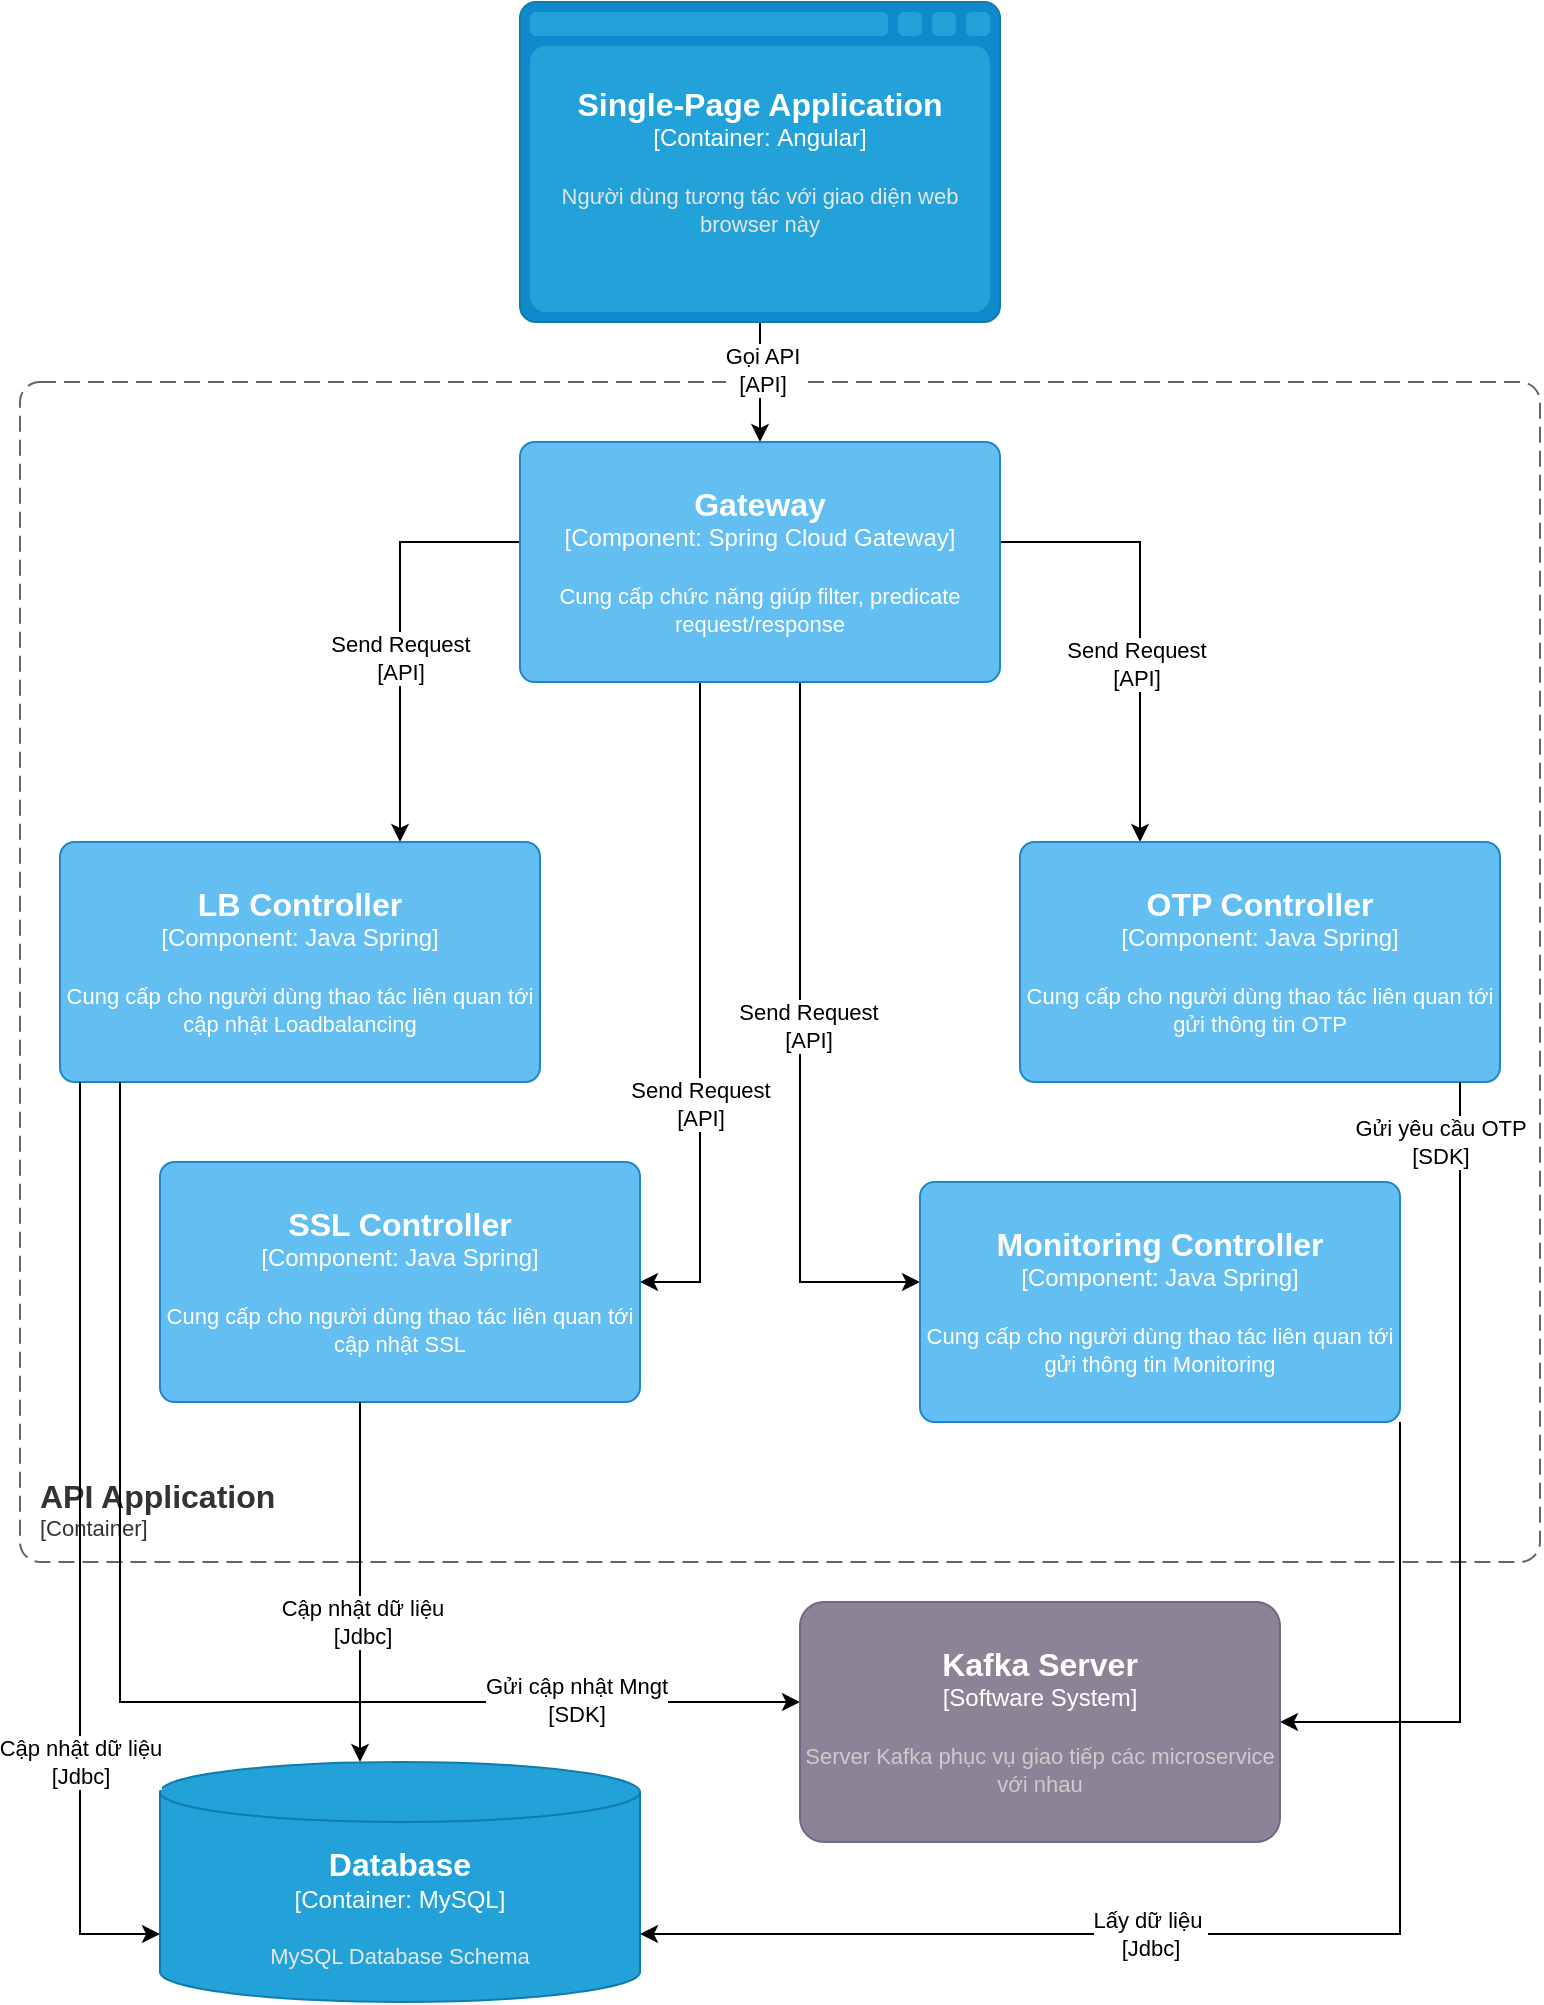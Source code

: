 <mxfile version="20.8.20" type="github">
  <diagram name="Page-1" id="Vp3UtgJeincbFoOHIrKj">
    <mxGraphModel dx="1195" dy="663" grid="1" gridSize="10" guides="1" tooltips="1" connect="1" arrows="1" fold="1" page="1" pageScale="1" pageWidth="850" pageHeight="1100" math="0" shadow="0">
      <root>
        <mxCell id="0" />
        <mxCell id="1" parent="0" />
        <object placeholders="1" c4Name="API Application" c4Type="ContainerScopeBoundary" c4Application="Container" label="&lt;font style=&quot;font-size: 16px&quot;&gt;&lt;b&gt;&lt;div style=&quot;text-align: left&quot;&gt;%c4Name%&lt;/div&gt;&lt;/b&gt;&lt;/font&gt;&lt;div style=&quot;text-align: left&quot;&gt;[%c4Application%]&lt;/div&gt;" id="2WhYnMmV4vYpmS79WB0W-1">
          <mxCell style="rounded=1;fontSize=11;whiteSpace=wrap;html=1;dashed=1;arcSize=20;fillColor=none;strokeColor=#666666;fontColor=#333333;labelBackgroundColor=none;align=left;verticalAlign=bottom;labelBorderColor=none;spacingTop=0;spacing=10;dashPattern=8 4;metaEdit=1;rotatable=0;perimeter=rectanglePerimeter;noLabel=0;labelPadding=0;allowArrows=0;connectable=0;expand=0;recursiveResize=0;editable=1;pointerEvents=0;absoluteArcSize=1;points=[[0.25,0,0],[0.5,0,0],[0.75,0,0],[1,0.25,0],[1,0.5,0],[1,0.75,0],[0.75,1,0],[0.5,1,0],[0.25,1,0],[0,0.75,0],[0,0.5,0],[0,0.25,0]];" parent="1" vertex="1">
            <mxGeometry x="130" y="200" width="760" height="590" as="geometry" />
          </mxCell>
        </object>
        <mxCell id="2WhYnMmV4vYpmS79WB0W-2" style="edgeStyle=orthogonalEdgeStyle;rounded=0;orthogonalLoop=1;jettySize=auto;html=1;" parent="1" target="2WhYnMmV4vYpmS79WB0W-9" edge="1">
          <mxGeometry relative="1" as="geometry">
            <Array as="points">
              <mxPoint x="320" y="280" />
            </Array>
            <mxPoint x="380" y="280" as="sourcePoint" />
          </mxGeometry>
        </mxCell>
        <mxCell id="2WhYnMmV4vYpmS79WB0W-3" value="Send Request&lt;br style=&quot;border-color: var(--border-color);&quot;&gt;[API]" style="edgeLabel;html=1;align=center;verticalAlign=middle;resizable=0;points=[];" parent="2WhYnMmV4vYpmS79WB0W-2" vertex="1" connectable="0">
          <mxGeometry x="0.119" relative="1" as="geometry">
            <mxPoint as="offset" />
          </mxGeometry>
        </mxCell>
        <mxCell id="2WhYnMmV4vYpmS79WB0W-4" style="edgeStyle=orthogonalEdgeStyle;rounded=0;orthogonalLoop=1;jettySize=auto;html=1;" parent="1" target="2WhYnMmV4vYpmS79WB0W-12" edge="1">
          <mxGeometry relative="1" as="geometry">
            <Array as="points">
              <mxPoint x="690" y="280" />
            </Array>
            <mxPoint x="620" y="280" as="sourcePoint" />
          </mxGeometry>
        </mxCell>
        <mxCell id="2WhYnMmV4vYpmS79WB0W-5" value="Send Request&lt;br style=&quot;border-color: var(--border-color);&quot;&gt;[API]" style="edgeLabel;html=1;align=center;verticalAlign=middle;resizable=0;points=[];" parent="2WhYnMmV4vYpmS79WB0W-4" vertex="1" connectable="0">
          <mxGeometry x="0.352" y="-2" relative="1" as="geometry">
            <mxPoint y="-18" as="offset" />
          </mxGeometry>
        </mxCell>
        <mxCell id="2WhYnMmV4vYpmS79WB0W-33" style="edgeStyle=orthogonalEdgeStyle;rounded=0;orthogonalLoop=1;jettySize=auto;html=1;" parent="1" target="2WhYnMmV4vYpmS79WB0W-25" edge="1">
          <mxGeometry relative="1" as="geometry">
            <Array as="points">
              <mxPoint x="470" y="650" />
            </Array>
            <mxPoint x="470" y="350" as="sourcePoint" />
          </mxGeometry>
        </mxCell>
        <mxCell id="2WhYnMmV4vYpmS79WB0W-34" value="Send Request&lt;br style=&quot;border-color: var(--border-color);&quot;&gt;[API]" style="edgeLabel;html=1;align=center;verticalAlign=middle;resizable=0;points=[];" parent="2WhYnMmV4vYpmS79WB0W-33" vertex="1" connectable="0">
          <mxGeometry x="-0.378" y="3" relative="1" as="geometry">
            <mxPoint x="-3" y="108" as="offset" />
          </mxGeometry>
        </mxCell>
        <mxCell id="2WhYnMmV4vYpmS79WB0W-35" style="edgeStyle=orthogonalEdgeStyle;rounded=0;orthogonalLoop=1;jettySize=auto;html=1;" parent="1" target="2WhYnMmV4vYpmS79WB0W-29" edge="1">
          <mxGeometry relative="1" as="geometry">
            <Array as="points">
              <mxPoint x="520" y="650" />
            </Array>
            <mxPoint x="520" y="350" as="sourcePoint" />
          </mxGeometry>
        </mxCell>
        <mxCell id="2WhYnMmV4vYpmS79WB0W-36" value="Send Request&lt;br style=&quot;border-color: var(--border-color);&quot;&gt;[API]" style="edgeLabel;html=1;align=center;verticalAlign=middle;resizable=0;points=[];" parent="2WhYnMmV4vYpmS79WB0W-35" vertex="1" connectable="0">
          <mxGeometry x="-0.047" y="4" relative="1" as="geometry">
            <mxPoint as="offset" />
          </mxGeometry>
        </mxCell>
        <object placeholders="1" c4Name="LB Controller" c4Type="Component" c4Technology="Java Spring" c4Description="Cung cấp cho người dùng thao tác liên quan tới cập nhật Loadbalancing" label="&lt;font style=&quot;font-size: 16px&quot;&gt;&lt;b&gt;%c4Name%&lt;/b&gt;&lt;/font&gt;&lt;div&gt;[%c4Type%: %c4Technology%]&lt;/div&gt;&lt;br&gt;&lt;div&gt;&lt;font style=&quot;font-size: 11px&quot;&gt;%c4Description%&lt;/font&gt;&lt;/div&gt;" id="2WhYnMmV4vYpmS79WB0W-9">
          <mxCell style="rounded=1;whiteSpace=wrap;html=1;labelBackgroundColor=none;fillColor=#63BEF2;fontColor=#ffffff;align=center;arcSize=6;strokeColor=#2086C9;metaEdit=1;resizable=0;points=[[0.25,0,0],[0.5,0,0],[0.75,0,0],[1,0.25,0],[1,0.5,0],[1,0.75,0],[0.75,1,0],[0.5,1,0],[0.25,1,0],[0,0.75,0],[0,0.5,0],[0,0.25,0]];" parent="1" vertex="1">
            <mxGeometry x="150" y="430" width="240" height="120" as="geometry" />
          </mxCell>
        </object>
        <object placeholders="1" c4Name="OTP Controller" c4Type="Component" c4Technology="Java Spring" c4Description="Cung cấp cho người dùng thao tác liên quan tới gửi thông tin OTP" label="&lt;font style=&quot;font-size: 16px&quot;&gt;&lt;b&gt;%c4Name%&lt;/b&gt;&lt;/font&gt;&lt;div&gt;[%c4Type%: %c4Technology%]&lt;/div&gt;&lt;br&gt;&lt;div&gt;&lt;font style=&quot;font-size: 11px&quot;&gt;%c4Description%&lt;/font&gt;&lt;/div&gt;" id="2WhYnMmV4vYpmS79WB0W-12">
          <mxCell style="rounded=1;whiteSpace=wrap;html=1;labelBackgroundColor=none;fillColor=#63BEF2;fontColor=#ffffff;align=center;arcSize=6;strokeColor=#2086C9;metaEdit=1;resizable=0;points=[[0.25,0,0],[0.5,0,0],[0.75,0,0],[1,0.25,0],[1,0.5,0],[1,0.75,0],[0.75,1,0],[0.5,1,0],[0.25,1,0],[0,0.75,0],[0,0.5,0],[0,0.25,0]];" parent="1" vertex="1">
            <mxGeometry x="630" y="430" width="240" height="120" as="geometry" />
          </mxCell>
        </object>
        <object placeholders="1" c4Type="Database" c4Container="Container" c4Technology="MySQL" c4Description="MySQL Database Schema" label="&lt;font style=&quot;font-size: 16px&quot;&gt;&lt;b&gt;%c4Type%&lt;/b&gt;&lt;/font&gt;&lt;div&gt;[%c4Container%:&amp;nbsp;%c4Technology%]&lt;/div&gt;&lt;br&gt;&lt;div&gt;&lt;font style=&quot;font-size: 11px&quot;&gt;&lt;font color=&quot;#E6E6E6&quot;&gt;%c4Description%&lt;/font&gt;&lt;/div&gt;" id="2WhYnMmV4vYpmS79WB0W-13">
          <mxCell style="shape=cylinder3;size=15;whiteSpace=wrap;html=1;boundedLbl=1;rounded=0;labelBackgroundColor=none;fillColor=#23A2D9;fontSize=12;fontColor=#ffffff;align=center;strokeColor=#0E7DAD;metaEdit=1;points=[[0.5,0,0],[1,0.25,0],[1,0.5,0],[1,0.75,0],[0.5,1,0],[0,0.75,0],[0,0.5,0],[0,0.25,0]];resizable=0;" parent="1" vertex="1">
            <mxGeometry x="200" y="890.0" width="240" height="120" as="geometry" />
          </mxCell>
        </object>
        <mxCell id="2WhYnMmV4vYpmS79WB0W-14" style="edgeStyle=orthogonalEdgeStyle;rounded=0;orthogonalLoop=1;jettySize=auto;html=1;" parent="1" source="2WhYnMmV4vYpmS79WB0W-9" target="2WhYnMmV4vYpmS79WB0W-13" edge="1">
          <mxGeometry relative="1" as="geometry">
            <Array as="points">
              <mxPoint x="160" y="976" />
            </Array>
            <mxPoint x="-159.941" y="550.0" as="sourcePoint" />
          </mxGeometry>
        </mxCell>
        <mxCell id="2WhYnMmV4vYpmS79WB0W-15" value="Cập nhật dữ liệu&lt;br style=&quot;border-color: var(--border-color);&quot;&gt;[Jdbc]" style="edgeLabel;html=1;align=center;verticalAlign=middle;resizable=0;points=[];" parent="2WhYnMmV4vYpmS79WB0W-14" vertex="1" connectable="0">
          <mxGeometry x="0.666" y="-1" relative="1" as="geometry">
            <mxPoint x="1" y="-48" as="offset" />
          </mxGeometry>
        </mxCell>
        <mxCell id="2WhYnMmV4vYpmS79WB0W-16" style="edgeStyle=orthogonalEdgeStyle;rounded=0;orthogonalLoop=1;jettySize=auto;html=1;" parent="1" source="2WhYnMmV4vYpmS79WB0W-9" target="2WhYnMmV4vYpmS79WB0W-22" edge="1">
          <mxGeometry relative="1" as="geometry">
            <Array as="points">
              <mxPoint x="180" y="860" />
            </Array>
            <mxPoint x="-139.941" y="550.0" as="sourcePoint" />
          </mxGeometry>
        </mxCell>
        <mxCell id="2WhYnMmV4vYpmS79WB0W-17" value="Gửi cập nhật Mngt&lt;br&gt;[SDK]" style="edgeLabel;html=1;align=center;verticalAlign=middle;resizable=0;points=[];" parent="2WhYnMmV4vYpmS79WB0W-16" vertex="1" connectable="0">
          <mxGeometry x="0.379" y="1" relative="1" as="geometry">
            <mxPoint x="90" as="offset" />
          </mxGeometry>
        </mxCell>
        <mxCell id="2WhYnMmV4vYpmS79WB0W-19" style="edgeStyle=orthogonalEdgeStyle;rounded=0;orthogonalLoop=1;jettySize=auto;html=1;" parent="1" source="2WhYnMmV4vYpmS79WB0W-12" target="2WhYnMmV4vYpmS79WB0W-22" edge="1">
          <mxGeometry relative="1" as="geometry">
            <Array as="points">
              <mxPoint x="850" y="870" />
            </Array>
            <mxPoint x="1190.059" y="550.0" as="sourcePoint" />
          </mxGeometry>
        </mxCell>
        <mxCell id="2WhYnMmV4vYpmS79WB0W-20" value="Gửi yêu cầu OTP&lt;br&gt;[SDK]" style="edgeLabel;html=1;align=center;verticalAlign=middle;resizable=0;points=[];" parent="2WhYnMmV4vYpmS79WB0W-19" vertex="1" connectable="0">
          <mxGeometry x="0.488" relative="1" as="geometry">
            <mxPoint x="-10" y="-275" as="offset" />
          </mxGeometry>
        </mxCell>
        <object placeholders="1" c4Name="Kafka Server" c4Type="Software System" c4Description="Server Kafka phục vụ giao tiếp các microservice với nhau" label="&lt;font style=&quot;font-size: 16px&quot;&gt;&lt;b&gt;%c4Name%&lt;/b&gt;&lt;/font&gt;&lt;div&gt;[%c4Type%]&lt;/div&gt;&lt;br&gt;&lt;div&gt;&lt;font style=&quot;font-size: 11px&quot;&gt;&lt;font color=&quot;#cccccc&quot;&gt;%c4Description%&lt;/font&gt;&lt;/div&gt;" id="2WhYnMmV4vYpmS79WB0W-22">
          <mxCell style="rounded=1;whiteSpace=wrap;html=1;labelBackgroundColor=none;fillColor=#8C8496;fontColor=#ffffff;align=center;arcSize=10;strokeColor=#736782;metaEdit=1;resizable=0;points=[[0.25,0,0],[0.5,0,0],[0.75,0,0],[1,0.25,0],[1,0.5,0],[1,0.75,0],[0.75,1,0],[0.5,1,0],[0.25,1,0],[0,0.75,0],[0,0.5,0],[0,0.25,0]];" parent="1" vertex="1">
            <mxGeometry x="520" y="810.0" width="240" height="120" as="geometry" />
          </mxCell>
        </object>
        <object placeholders="1" c4Name="SSL Controller" c4Type="Component" c4Technology="Java Spring" c4Description="Cung cấp cho người dùng thao tác liên quan tới cập nhật SSL" label="&lt;font style=&quot;font-size: 16px&quot;&gt;&lt;b&gt;%c4Name%&lt;/b&gt;&lt;/font&gt;&lt;div&gt;[%c4Type%: %c4Technology%]&lt;/div&gt;&lt;br&gt;&lt;div&gt;&lt;font style=&quot;font-size: 11px&quot;&gt;%c4Description%&lt;/font&gt;&lt;/div&gt;" id="2WhYnMmV4vYpmS79WB0W-25">
          <mxCell style="rounded=1;whiteSpace=wrap;html=1;labelBackgroundColor=none;fillColor=#63BEF2;fontColor=#ffffff;align=center;arcSize=6;strokeColor=#2086C9;metaEdit=1;resizable=0;points=[[0.25,0,0],[0.5,0,0],[0.75,0,0],[1,0.25,0],[1,0.5,0],[1,0.75,0],[0.75,1,0],[0.5,1,0],[0.25,1,0],[0,0.75,0],[0,0.5,0],[0,0.25,0]];" parent="1" vertex="1">
            <mxGeometry x="200" y="590" width="240" height="120" as="geometry" />
          </mxCell>
        </object>
        <mxCell id="2WhYnMmV4vYpmS79WB0W-31" style="edgeStyle=orthogonalEdgeStyle;rounded=0;orthogonalLoop=1;jettySize=auto;html=1;" parent="1" source="2WhYnMmV4vYpmS79WB0W-25" target="2WhYnMmV4vYpmS79WB0W-13" edge="1">
          <mxGeometry relative="1" as="geometry">
            <mxPoint x="-10" y="840" as="targetPoint" />
            <Array as="points">
              <mxPoint x="300" y="740" />
              <mxPoint x="300" y="740" />
            </Array>
            <mxPoint x="80.059" y="710.0" as="sourcePoint" />
          </mxGeometry>
        </mxCell>
        <mxCell id="2WhYnMmV4vYpmS79WB0W-32" value="Cập nhật dữ liệu&lt;br&gt;[Jdbc]" style="edgeLabel;html=1;align=center;verticalAlign=middle;resizable=0;points=[];" parent="2WhYnMmV4vYpmS79WB0W-31" vertex="1" connectable="0">
          <mxGeometry x="0.29" y="1" relative="1" as="geometry">
            <mxPoint y="-6" as="offset" />
          </mxGeometry>
        </mxCell>
        <object placeholders="1" c4Name="Monitoring Controller" c4Type="Component" c4Technology="Java Spring" c4Description="Cung cấp cho người dùng thao tác liên quan tới gửi thông tin Monitoring" label="&lt;font style=&quot;font-size: 16px&quot;&gt;&lt;b&gt;%c4Name%&lt;/b&gt;&lt;/font&gt;&lt;div&gt;[%c4Type%: %c4Technology%]&lt;/div&gt;&lt;br&gt;&lt;div&gt;&lt;font style=&quot;font-size: 11px&quot;&gt;%c4Description%&lt;/font&gt;&lt;/div&gt;" id="2WhYnMmV4vYpmS79WB0W-29">
          <mxCell style="rounded=1;whiteSpace=wrap;html=1;labelBackgroundColor=none;fillColor=#63BEF2;fontColor=#ffffff;align=center;arcSize=6;strokeColor=#2086C9;metaEdit=1;resizable=0;points=[[0.25,0,0],[0.5,0,0],[0.75,0,0],[1,0.25,0],[1,0.5,0],[1,0.75,0],[0.75,1,0],[0.5,1,0],[0.25,1,0],[0,0.75,0],[0,0.5,0],[0,0.25,0]];" parent="1" vertex="1">
            <mxGeometry x="580" y="600" width="240" height="120" as="geometry" />
          </mxCell>
        </object>
        <mxCell id="2WhYnMmV4vYpmS79WB0W-37" style="edgeStyle=orthogonalEdgeStyle;rounded=0;orthogonalLoop=1;jettySize=auto;html=1;" parent="1" source="2WhYnMmV4vYpmS79WB0W-29" target="2WhYnMmV4vYpmS79WB0W-13" edge="1">
          <mxGeometry relative="1" as="geometry">
            <Array as="points">
              <mxPoint x="820" y="976" />
            </Array>
            <mxPoint x="1080.059" y="720.0" as="sourcePoint" />
          </mxGeometry>
        </mxCell>
        <mxCell id="2WhYnMmV4vYpmS79WB0W-38" value="Lấy dữ liệu&amp;nbsp;&lt;br&gt;[Jdbc]" style="edgeLabel;html=1;align=center;verticalAlign=middle;resizable=0;points=[];" parent="2WhYnMmV4vYpmS79WB0W-37" vertex="1" connectable="0">
          <mxGeometry x="0.198" relative="1" as="geometry">
            <mxPoint as="offset" />
          </mxGeometry>
        </mxCell>
        <mxCell id="yDepi9iEAqJDzTmzAyaL-3" style="edgeStyle=orthogonalEdgeStyle;rounded=0;orthogonalLoop=1;jettySize=auto;html=1;" edge="1" parent="1" source="yDepi9iEAqJDzTmzAyaL-1" target="yDepi9iEAqJDzTmzAyaL-2">
          <mxGeometry relative="1" as="geometry" />
        </mxCell>
        <mxCell id="yDepi9iEAqJDzTmzAyaL-4" value="Gọi API&lt;br&gt;[API]" style="edgeLabel;html=1;align=center;verticalAlign=middle;resizable=0;points=[];" vertex="1" connectable="0" parent="yDepi9iEAqJDzTmzAyaL-3">
          <mxGeometry x="-0.213" y="1" relative="1" as="geometry">
            <mxPoint as="offset" />
          </mxGeometry>
        </mxCell>
        <object placeholders="1" c4Type="Single-Page Application" c4Container="Container" c4Technology="Angular" c4Description="Người dùng tương tác với giao diện web browser này" label="&lt;font style=&quot;font-size: 16px&quot;&gt;&lt;b&gt;%c4Type%&lt;/b&gt;&lt;/font&gt;&lt;div&gt;[%c4Container%:&amp;nbsp;%c4Technology%]&lt;/div&gt;&lt;br&gt;&lt;div&gt;&lt;font style=&quot;font-size: 11px&quot;&gt;&lt;font color=&quot;#E6E6E6&quot;&gt;%c4Description%&lt;/font&gt;&lt;/div&gt;" id="yDepi9iEAqJDzTmzAyaL-1">
          <mxCell style="shape=mxgraph.c4.webBrowserContainer2;whiteSpace=wrap;html=1;boundedLbl=1;rounded=0;labelBackgroundColor=none;strokeColor=#118ACD;fillColor=#23A2D9;strokeColor=#118ACD;strokeColor2=#0E7DAD;fontSize=12;fontColor=#ffffff;align=center;metaEdit=1;points=[[0.5,0,0],[1,0.25,0],[1,0.5,0],[1,0.75,0],[0.5,1,0],[0,0.75,0],[0,0.5,0],[0,0.25,0]];resizable=0;" vertex="1" parent="1">
            <mxGeometry x="380" y="10" width="240" height="160" as="geometry" />
          </mxCell>
        </object>
        <object placeholders="1" c4Name="Gateway" c4Type="Component" c4Technology="Spring Cloud Gateway" c4Description="Cung cấp chức năng giúp filter, predicate request/response" label="&lt;font style=&quot;font-size: 16px&quot;&gt;&lt;b&gt;%c4Name%&lt;/b&gt;&lt;/font&gt;&lt;div&gt;[%c4Type%: %c4Technology%]&lt;/div&gt;&lt;br&gt;&lt;div&gt;&lt;font style=&quot;font-size: 11px&quot;&gt;%c4Description%&lt;/font&gt;&lt;/div&gt;" id="yDepi9iEAqJDzTmzAyaL-2">
          <mxCell style="rounded=1;whiteSpace=wrap;html=1;labelBackgroundColor=none;fillColor=#63BEF2;fontColor=#ffffff;align=center;arcSize=6;strokeColor=#2086C9;metaEdit=1;resizable=0;points=[[0.25,0,0],[0.5,0,0],[0.75,0,0],[1,0.25,0],[1,0.5,0],[1,0.75,0],[0.75,1,0],[0.5,1,0],[0.25,1,0],[0,0.75,0],[0,0.5,0],[0,0.25,0]];" vertex="1" parent="1">
            <mxGeometry x="380" y="230" width="240" height="120" as="geometry" />
          </mxCell>
        </object>
      </root>
    </mxGraphModel>
  </diagram>
</mxfile>
